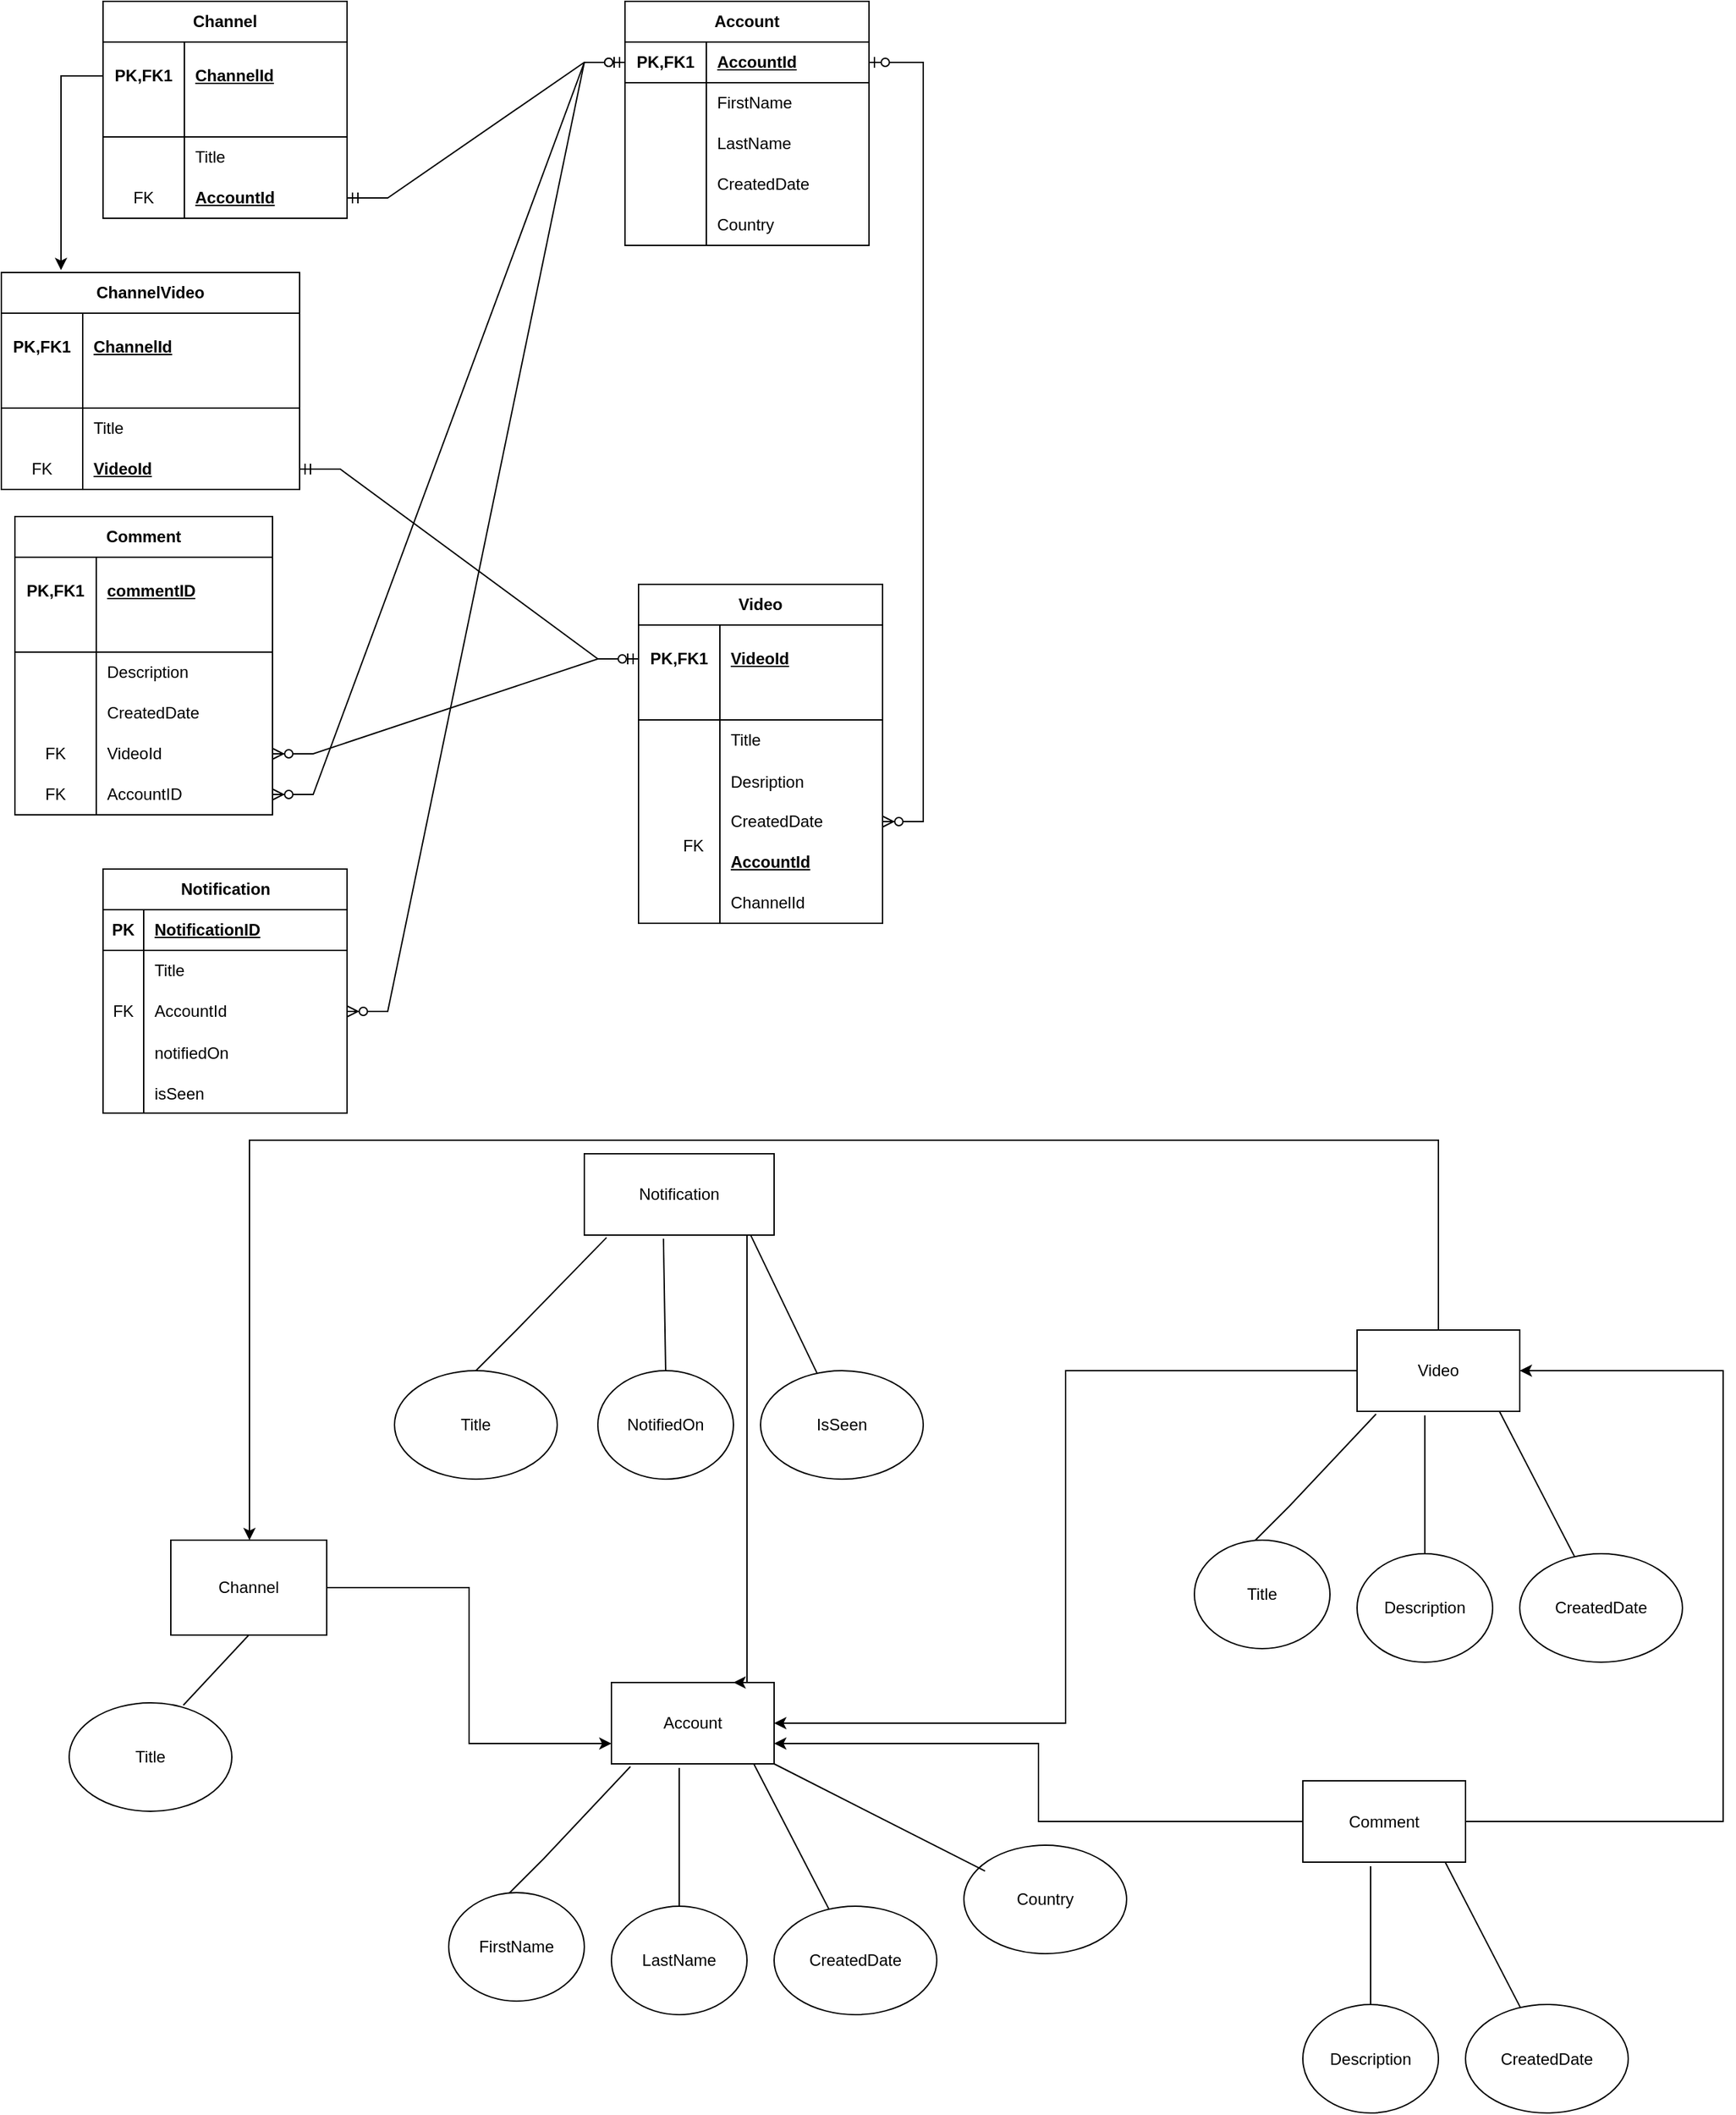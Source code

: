 <mxfile version="24.8.6">
  <diagram id="R2lEEEUBdFMjLlhIrx00" name="Page-1">
    <mxGraphModel dx="1050" dy="557" grid="1" gridSize="10" guides="1" tooltips="1" connect="1" arrows="1" fold="1" page="1" pageScale="1" pageWidth="2339" pageHeight="3300" math="0" shadow="0" extFonts="Permanent Marker^https://fonts.googleapis.com/css?family=Permanent+Marker">
      <root>
        <mxCell id="0" />
        <mxCell id="1" parent="0" />
        <mxCell id="NKGcEoWTlYlvD0X2LHqR-43" value="Channel" style="shape=table;startSize=30;container=1;collapsible=1;childLayout=tableLayout;fixedRows=1;rowLines=0;fontStyle=1;align=center;resizeLast=1;html=1;whiteSpace=wrap;" parent="1" vertex="1">
          <mxGeometry x="85" y="430" width="180" height="160" as="geometry" />
        </mxCell>
        <mxCell id="NKGcEoWTlYlvD0X2LHqR-44" value="" style="shape=tableRow;horizontal=0;startSize=0;swimlaneHead=0;swimlaneBody=0;fillColor=none;collapsible=0;dropTarget=0;points=[[0,0.5],[1,0.5]];portConstraint=eastwest;top=0;left=0;right=0;bottom=0;html=1;" parent="NKGcEoWTlYlvD0X2LHqR-43" vertex="1">
          <mxGeometry y="30" width="180" height="50" as="geometry" />
        </mxCell>
        <mxCell id="NKGcEoWTlYlvD0X2LHqR-45" value="PK,FK1" style="shape=partialRectangle;connectable=0;fillColor=none;top=0;left=0;bottom=0;right=0;fontStyle=1;overflow=hidden;html=1;whiteSpace=wrap;" parent="NKGcEoWTlYlvD0X2LHqR-44" vertex="1">
          <mxGeometry width="60" height="50" as="geometry">
            <mxRectangle width="60" height="50" as="alternateBounds" />
          </mxGeometry>
        </mxCell>
        <mxCell id="NKGcEoWTlYlvD0X2LHqR-46" value="ChannelId" style="shape=partialRectangle;connectable=0;fillColor=none;top=0;left=0;bottom=0;right=0;align=left;spacingLeft=6;fontStyle=5;overflow=hidden;html=1;whiteSpace=wrap;" parent="NKGcEoWTlYlvD0X2LHqR-44" vertex="1">
          <mxGeometry x="60" width="120" height="50" as="geometry">
            <mxRectangle width="120" height="50" as="alternateBounds" />
          </mxGeometry>
        </mxCell>
        <mxCell id="NKGcEoWTlYlvD0X2LHqR-47" value="" style="shape=tableRow;horizontal=0;startSize=0;swimlaneHead=0;swimlaneBody=0;fillColor=none;collapsible=0;dropTarget=0;points=[[0,0.5],[1,0.5]];portConstraint=eastwest;top=0;left=0;right=0;bottom=1;html=1;" parent="NKGcEoWTlYlvD0X2LHqR-43" vertex="1">
          <mxGeometry y="80" width="180" height="20" as="geometry" />
        </mxCell>
        <mxCell id="NKGcEoWTlYlvD0X2LHqR-48" value="" style="shape=partialRectangle;connectable=0;fillColor=none;top=0;left=0;bottom=0;right=0;fontStyle=1;overflow=hidden;html=1;whiteSpace=wrap;" parent="NKGcEoWTlYlvD0X2LHqR-47" vertex="1">
          <mxGeometry width="60" height="20" as="geometry">
            <mxRectangle width="60" height="20" as="alternateBounds" />
          </mxGeometry>
        </mxCell>
        <mxCell id="NKGcEoWTlYlvD0X2LHqR-49" value="" style="shape=partialRectangle;connectable=0;fillColor=none;top=0;left=0;bottom=0;right=0;align=left;spacingLeft=6;fontStyle=5;overflow=hidden;html=1;whiteSpace=wrap;" parent="NKGcEoWTlYlvD0X2LHqR-47" vertex="1">
          <mxGeometry x="60" width="120" height="20" as="geometry">
            <mxRectangle width="120" height="20" as="alternateBounds" />
          </mxGeometry>
        </mxCell>
        <mxCell id="NKGcEoWTlYlvD0X2LHqR-50" value="" style="shape=tableRow;horizontal=0;startSize=0;swimlaneHead=0;swimlaneBody=0;fillColor=none;collapsible=0;dropTarget=0;points=[[0,0.5],[1,0.5]];portConstraint=eastwest;top=0;left=0;right=0;bottom=0;html=1;" parent="NKGcEoWTlYlvD0X2LHqR-43" vertex="1">
          <mxGeometry y="100" width="180" height="30" as="geometry" />
        </mxCell>
        <mxCell id="NKGcEoWTlYlvD0X2LHqR-51" value="" style="shape=partialRectangle;connectable=0;fillColor=none;top=0;left=0;bottom=0;right=0;editable=1;overflow=hidden;html=1;whiteSpace=wrap;" parent="NKGcEoWTlYlvD0X2LHqR-50" vertex="1">
          <mxGeometry width="60" height="30" as="geometry">
            <mxRectangle width="60" height="30" as="alternateBounds" />
          </mxGeometry>
        </mxCell>
        <mxCell id="NKGcEoWTlYlvD0X2LHqR-52" value="Title" style="shape=partialRectangle;connectable=0;fillColor=none;top=0;left=0;bottom=0;right=0;align=left;spacingLeft=6;overflow=hidden;html=1;whiteSpace=wrap;" parent="NKGcEoWTlYlvD0X2LHqR-50" vertex="1">
          <mxGeometry x="60" width="120" height="30" as="geometry">
            <mxRectangle width="120" height="30" as="alternateBounds" />
          </mxGeometry>
        </mxCell>
        <mxCell id="QE04k_g8J7t2I_Yf_nq9-39" value="" style="shape=tableRow;horizontal=0;startSize=0;swimlaneHead=0;swimlaneBody=0;fillColor=none;collapsible=0;dropTarget=0;points=[[0,0.5],[1,0.5]];portConstraint=eastwest;top=0;left=0;right=0;bottom=0;" parent="NKGcEoWTlYlvD0X2LHqR-43" vertex="1">
          <mxGeometry y="130" width="180" height="30" as="geometry" />
        </mxCell>
        <mxCell id="QE04k_g8J7t2I_Yf_nq9-40" value="FK" style="shape=partialRectangle;connectable=0;fillColor=none;top=0;left=0;bottom=0;right=0;fontStyle=0;overflow=hidden;whiteSpace=wrap;html=1;" parent="QE04k_g8J7t2I_Yf_nq9-39" vertex="1">
          <mxGeometry width="60" height="30" as="geometry">
            <mxRectangle width="60" height="30" as="alternateBounds" />
          </mxGeometry>
        </mxCell>
        <mxCell id="QE04k_g8J7t2I_Yf_nq9-41" value="&lt;span style=&quot;font-weight: 700; text-decoration-line: underline;&quot;&gt;AccountId&lt;/span&gt;" style="shape=partialRectangle;connectable=0;fillColor=none;top=0;left=0;bottom=0;right=0;align=left;spacingLeft=6;fontStyle=0;overflow=hidden;whiteSpace=wrap;html=1;" parent="QE04k_g8J7t2I_Yf_nq9-39" vertex="1">
          <mxGeometry x="60" width="120" height="30" as="geometry">
            <mxRectangle width="120" height="30" as="alternateBounds" />
          </mxGeometry>
        </mxCell>
        <mxCell id="NKGcEoWTlYlvD0X2LHqR-59" value="Video" style="shape=table;startSize=30;container=1;collapsible=1;childLayout=tableLayout;fixedRows=1;rowLines=0;fontStyle=1;align=center;resizeLast=1;html=1;whiteSpace=wrap;" parent="1" vertex="1">
          <mxGeometry x="480" y="860" width="180" height="250" as="geometry" />
        </mxCell>
        <mxCell id="NKGcEoWTlYlvD0X2LHqR-60" value="" style="shape=tableRow;horizontal=0;startSize=0;swimlaneHead=0;swimlaneBody=0;fillColor=none;collapsible=0;dropTarget=0;points=[[0,0.5],[1,0.5]];portConstraint=eastwest;top=0;left=0;right=0;bottom=0;html=1;" parent="NKGcEoWTlYlvD0X2LHqR-59" vertex="1">
          <mxGeometry y="30" width="180" height="50" as="geometry" />
        </mxCell>
        <mxCell id="NKGcEoWTlYlvD0X2LHqR-61" value="PK,FK1" style="shape=partialRectangle;connectable=0;fillColor=none;top=0;left=0;bottom=0;right=0;fontStyle=1;overflow=hidden;html=1;whiteSpace=wrap;" parent="NKGcEoWTlYlvD0X2LHqR-60" vertex="1">
          <mxGeometry width="60" height="50" as="geometry">
            <mxRectangle width="60" height="50" as="alternateBounds" />
          </mxGeometry>
        </mxCell>
        <mxCell id="NKGcEoWTlYlvD0X2LHqR-62" value="VideoId" style="shape=partialRectangle;connectable=0;fillColor=none;top=0;left=0;bottom=0;right=0;align=left;spacingLeft=6;fontStyle=5;overflow=hidden;html=1;whiteSpace=wrap;" parent="NKGcEoWTlYlvD0X2LHqR-60" vertex="1">
          <mxGeometry x="60" width="120" height="50" as="geometry">
            <mxRectangle width="120" height="50" as="alternateBounds" />
          </mxGeometry>
        </mxCell>
        <mxCell id="NKGcEoWTlYlvD0X2LHqR-63" value="" style="shape=tableRow;horizontal=0;startSize=0;swimlaneHead=0;swimlaneBody=0;fillColor=none;collapsible=0;dropTarget=0;points=[[0,0.5],[1,0.5]];portConstraint=eastwest;top=0;left=0;right=0;bottom=1;html=1;" parent="NKGcEoWTlYlvD0X2LHqR-59" vertex="1">
          <mxGeometry y="80" width="180" height="20" as="geometry" />
        </mxCell>
        <mxCell id="NKGcEoWTlYlvD0X2LHqR-64" value="" style="shape=partialRectangle;connectable=0;fillColor=none;top=0;left=0;bottom=0;right=0;fontStyle=1;overflow=hidden;html=1;whiteSpace=wrap;" parent="NKGcEoWTlYlvD0X2LHqR-63" vertex="1">
          <mxGeometry width="60" height="20" as="geometry">
            <mxRectangle width="60" height="20" as="alternateBounds" />
          </mxGeometry>
        </mxCell>
        <mxCell id="NKGcEoWTlYlvD0X2LHqR-65" value="" style="shape=partialRectangle;connectable=0;fillColor=none;top=0;left=0;bottom=0;right=0;align=left;spacingLeft=6;fontStyle=5;overflow=hidden;html=1;whiteSpace=wrap;" parent="NKGcEoWTlYlvD0X2LHqR-63" vertex="1">
          <mxGeometry x="60" width="120" height="20" as="geometry">
            <mxRectangle width="120" height="20" as="alternateBounds" />
          </mxGeometry>
        </mxCell>
        <mxCell id="NKGcEoWTlYlvD0X2LHqR-66" value="" style="shape=tableRow;horizontal=0;startSize=0;swimlaneHead=0;swimlaneBody=0;fillColor=none;collapsible=0;dropTarget=0;points=[[0,0.5],[1,0.5]];portConstraint=eastwest;top=0;left=0;right=0;bottom=0;html=1;" parent="NKGcEoWTlYlvD0X2LHqR-59" vertex="1">
          <mxGeometry y="100" width="180" height="30" as="geometry" />
        </mxCell>
        <mxCell id="NKGcEoWTlYlvD0X2LHqR-67" value="" style="shape=partialRectangle;connectable=0;fillColor=none;top=0;left=0;bottom=0;right=0;editable=1;overflow=hidden;html=1;whiteSpace=wrap;" parent="NKGcEoWTlYlvD0X2LHqR-66" vertex="1">
          <mxGeometry width="60" height="30" as="geometry">
            <mxRectangle width="60" height="30" as="alternateBounds" />
          </mxGeometry>
        </mxCell>
        <mxCell id="NKGcEoWTlYlvD0X2LHqR-68" value="Title" style="shape=partialRectangle;connectable=0;fillColor=none;top=0;left=0;bottom=0;right=0;align=left;spacingLeft=6;overflow=hidden;html=1;whiteSpace=wrap;" parent="NKGcEoWTlYlvD0X2LHqR-66" vertex="1">
          <mxGeometry x="60" width="120" height="30" as="geometry">
            <mxRectangle width="120" height="30" as="alternateBounds" />
          </mxGeometry>
        </mxCell>
        <mxCell id="miYj8mQSyBOuaeO9fR9d-37" value="" style="shape=tableRow;horizontal=0;startSize=0;swimlaneHead=0;swimlaneBody=0;fillColor=none;collapsible=0;dropTarget=0;points=[[0,0.5],[1,0.5]];portConstraint=eastwest;top=0;left=0;right=0;bottom=0;" parent="NKGcEoWTlYlvD0X2LHqR-59" vertex="1">
          <mxGeometry y="130" width="180" height="30" as="geometry" />
        </mxCell>
        <mxCell id="miYj8mQSyBOuaeO9fR9d-38" value="" style="shape=partialRectangle;connectable=0;fillColor=none;top=0;left=0;bottom=0;right=0;editable=1;overflow=hidden;" parent="miYj8mQSyBOuaeO9fR9d-37" vertex="1">
          <mxGeometry width="60" height="30" as="geometry">
            <mxRectangle width="60" height="30" as="alternateBounds" />
          </mxGeometry>
        </mxCell>
        <mxCell id="miYj8mQSyBOuaeO9fR9d-39" value="Desription" style="shape=partialRectangle;connectable=0;fillColor=none;top=0;left=0;bottom=0;right=0;align=left;spacingLeft=6;overflow=hidden;" parent="miYj8mQSyBOuaeO9fR9d-37" vertex="1">
          <mxGeometry x="60" width="120" height="30" as="geometry">
            <mxRectangle width="120" height="30" as="alternateBounds" />
          </mxGeometry>
        </mxCell>
        <mxCell id="NKGcEoWTlYlvD0X2LHqR-69" value="" style="shape=tableRow;horizontal=0;startSize=0;swimlaneHead=0;swimlaneBody=0;fillColor=none;collapsible=0;dropTarget=0;points=[[0,0.5],[1,0.5]];portConstraint=eastwest;top=0;left=0;right=0;bottom=0;html=1;" parent="NKGcEoWTlYlvD0X2LHqR-59" vertex="1">
          <mxGeometry y="160" width="180" height="30" as="geometry" />
        </mxCell>
        <mxCell id="NKGcEoWTlYlvD0X2LHqR-70" value="" style="shape=partialRectangle;connectable=0;fillColor=none;top=0;left=0;bottom=0;right=0;editable=1;overflow=hidden;html=1;whiteSpace=wrap;" parent="NKGcEoWTlYlvD0X2LHqR-69" vertex="1">
          <mxGeometry width="60" height="30" as="geometry">
            <mxRectangle width="60" height="30" as="alternateBounds" />
          </mxGeometry>
        </mxCell>
        <mxCell id="NKGcEoWTlYlvD0X2LHqR-71" value="CreatedDate" style="shape=partialRectangle;connectable=0;fillColor=none;top=0;left=0;bottom=0;right=0;align=left;spacingLeft=6;overflow=hidden;html=1;whiteSpace=wrap;" parent="NKGcEoWTlYlvD0X2LHqR-69" vertex="1">
          <mxGeometry x="60" width="120" height="30" as="geometry">
            <mxRectangle width="120" height="30" as="alternateBounds" />
          </mxGeometry>
        </mxCell>
        <mxCell id="NKGcEoWTlYlvD0X2LHqR-148" value="" style="edgeStyle=entityRelationEdgeStyle;fontSize=12;html=1;endArrow=ERmandOne;startArrow=ERmandOne;rounded=0;exitX=0;exitY=0.5;exitDx=0;exitDy=0;entryX=1;entryY=0.5;entryDx=0;entryDy=0;" parent="1" source="QE04k_g8J7t2I_Yf_nq9-9" target="QE04k_g8J7t2I_Yf_nq9-39" edge="1">
          <mxGeometry width="100" height="100" relative="1" as="geometry">
            <mxPoint x="420" y="545" as="sourcePoint" />
            <mxPoint x="400" y="200" as="targetPoint" />
          </mxGeometry>
        </mxCell>
        <mxCell id="NKGcEoWTlYlvD0X2LHqR-158" value="" style="edgeStyle=entityRelationEdgeStyle;fontSize=12;html=1;endArrow=ERmandOne;startArrow=ERmandOne;rounded=0;exitX=0;exitY=0.5;exitDx=0;exitDy=0;entryX=1;entryY=0.5;entryDx=0;entryDy=0;" parent="1" source="NKGcEoWTlYlvD0X2LHqR-60" target="ZWe94Sar9pC93lAjTpSK-11" edge="1">
          <mxGeometry width="100" height="100" relative="1" as="geometry">
            <mxPoint x="650" y="520" as="sourcePoint" />
            <mxPoint x="265" y="605" as="targetPoint" />
            <Array as="points">
              <mxPoint x="740" y="340" />
              <mxPoint x="670" y="280" />
              <mxPoint x="280" y="580" />
              <mxPoint x="220" y="690" />
              <mxPoint x="280" y="600" />
              <mxPoint x="750" y="230" />
              <mxPoint x="750" y="220" />
            </Array>
          </mxGeometry>
        </mxCell>
        <mxCell id="NKGcEoWTlYlvD0X2LHqR-195" value="Notification" style="shape=table;startSize=30;container=1;collapsible=1;childLayout=tableLayout;fixedRows=1;rowLines=0;fontStyle=1;align=center;resizeLast=1;html=1;" parent="1" vertex="1">
          <mxGeometry x="85" y="1070" width="180" height="180" as="geometry" />
        </mxCell>
        <mxCell id="NKGcEoWTlYlvD0X2LHqR-196" value="" style="shape=tableRow;horizontal=0;startSize=0;swimlaneHead=0;swimlaneBody=0;fillColor=none;collapsible=0;dropTarget=0;points=[[0,0.5],[1,0.5]];portConstraint=eastwest;top=0;left=0;right=0;bottom=1;" parent="NKGcEoWTlYlvD0X2LHqR-195" vertex="1">
          <mxGeometry y="30" width="180" height="30" as="geometry" />
        </mxCell>
        <mxCell id="NKGcEoWTlYlvD0X2LHqR-197" value="PK" style="shape=partialRectangle;connectable=0;fillColor=none;top=0;left=0;bottom=0;right=0;fontStyle=1;overflow=hidden;whiteSpace=wrap;html=1;" parent="NKGcEoWTlYlvD0X2LHqR-196" vertex="1">
          <mxGeometry width="30" height="30" as="geometry">
            <mxRectangle width="30" height="30" as="alternateBounds" />
          </mxGeometry>
        </mxCell>
        <mxCell id="NKGcEoWTlYlvD0X2LHqR-198" value="NotificationID" style="shape=partialRectangle;connectable=0;fillColor=none;top=0;left=0;bottom=0;right=0;align=left;spacingLeft=6;fontStyle=5;overflow=hidden;whiteSpace=wrap;html=1;" parent="NKGcEoWTlYlvD0X2LHqR-196" vertex="1">
          <mxGeometry x="30" width="150" height="30" as="geometry">
            <mxRectangle width="150" height="30" as="alternateBounds" />
          </mxGeometry>
        </mxCell>
        <mxCell id="NKGcEoWTlYlvD0X2LHqR-211" value="" style="shape=tableRow;horizontal=0;startSize=0;swimlaneHead=0;swimlaneBody=0;fillColor=none;collapsible=0;dropTarget=0;points=[[0,0.5],[1,0.5]];portConstraint=eastwest;top=0;left=0;right=0;bottom=0;" parent="NKGcEoWTlYlvD0X2LHqR-195" vertex="1">
          <mxGeometry y="60" width="180" height="30" as="geometry" />
        </mxCell>
        <mxCell id="NKGcEoWTlYlvD0X2LHqR-212" value="" style="shape=partialRectangle;connectable=0;fillColor=none;top=0;left=0;bottom=0;right=0;fontStyle=0;overflow=hidden;whiteSpace=wrap;html=1;" parent="NKGcEoWTlYlvD0X2LHqR-211" vertex="1">
          <mxGeometry width="30" height="30" as="geometry">
            <mxRectangle width="30" height="30" as="alternateBounds" />
          </mxGeometry>
        </mxCell>
        <mxCell id="NKGcEoWTlYlvD0X2LHqR-213" value="Title" style="shape=partialRectangle;connectable=0;fillColor=none;top=0;left=0;bottom=0;right=0;align=left;spacingLeft=6;fontStyle=0;overflow=hidden;whiteSpace=wrap;html=1;" parent="NKGcEoWTlYlvD0X2LHqR-211" vertex="1">
          <mxGeometry x="30" width="150" height="30" as="geometry">
            <mxRectangle width="150" height="30" as="alternateBounds" />
          </mxGeometry>
        </mxCell>
        <mxCell id="taPHxOBc37choHd876EG-3" value="" style="shape=tableRow;horizontal=0;startSize=0;swimlaneHead=0;swimlaneBody=0;fillColor=none;collapsible=0;dropTarget=0;points=[[0,0.5],[1,0.5]];portConstraint=eastwest;top=0;left=0;right=0;bottom=0;" parent="NKGcEoWTlYlvD0X2LHqR-195" vertex="1">
          <mxGeometry y="90" width="180" height="30" as="geometry" />
        </mxCell>
        <mxCell id="taPHxOBc37choHd876EG-4" value="FK" style="shape=partialRectangle;connectable=0;fillColor=none;top=0;left=0;bottom=0;right=0;fontStyle=0;overflow=hidden;whiteSpace=wrap;html=1;" parent="taPHxOBc37choHd876EG-3" vertex="1">
          <mxGeometry width="30" height="30" as="geometry">
            <mxRectangle width="30" height="30" as="alternateBounds" />
          </mxGeometry>
        </mxCell>
        <mxCell id="taPHxOBc37choHd876EG-5" value="AccountId" style="shape=partialRectangle;connectable=0;fillColor=none;top=0;left=0;bottom=0;right=0;align=left;spacingLeft=6;fontStyle=0;overflow=hidden;whiteSpace=wrap;html=1;" parent="taPHxOBc37choHd876EG-3" vertex="1">
          <mxGeometry x="30" width="150" height="30" as="geometry">
            <mxRectangle width="150" height="30" as="alternateBounds" />
          </mxGeometry>
        </mxCell>
        <mxCell id="vVYJbpHLgVbLNJxIcVib-42" value="" style="shape=tableRow;horizontal=0;startSize=0;swimlaneHead=0;swimlaneBody=0;fillColor=none;collapsible=0;dropTarget=0;points=[[0,0.5],[1,0.5]];portConstraint=eastwest;top=0;left=0;right=0;bottom=0;" parent="NKGcEoWTlYlvD0X2LHqR-195" vertex="1">
          <mxGeometry y="120" width="180" height="30" as="geometry" />
        </mxCell>
        <mxCell id="vVYJbpHLgVbLNJxIcVib-43" value="" style="shape=partialRectangle;connectable=0;fillColor=none;top=0;left=0;bottom=0;right=0;editable=1;overflow=hidden;" parent="vVYJbpHLgVbLNJxIcVib-42" vertex="1">
          <mxGeometry width="30" height="30" as="geometry">
            <mxRectangle width="30" height="30" as="alternateBounds" />
          </mxGeometry>
        </mxCell>
        <mxCell id="vVYJbpHLgVbLNJxIcVib-44" value="notifiedOn" style="shape=partialRectangle;connectable=0;fillColor=none;top=0;left=0;bottom=0;right=0;align=left;spacingLeft=6;overflow=hidden;" parent="vVYJbpHLgVbLNJxIcVib-42" vertex="1">
          <mxGeometry x="30" width="150" height="30" as="geometry">
            <mxRectangle width="150" height="30" as="alternateBounds" />
          </mxGeometry>
        </mxCell>
        <mxCell id="DBySiQIGp8ZKXyY-ib1T-10" value="" style="shape=tableRow;horizontal=0;startSize=0;swimlaneHead=0;swimlaneBody=0;fillColor=none;collapsible=0;dropTarget=0;points=[[0,0.5],[1,0.5]];portConstraint=eastwest;top=0;left=0;right=0;bottom=0;" parent="NKGcEoWTlYlvD0X2LHqR-195" vertex="1">
          <mxGeometry y="150" width="180" height="30" as="geometry" />
        </mxCell>
        <mxCell id="DBySiQIGp8ZKXyY-ib1T-11" value="" style="shape=partialRectangle;connectable=0;fillColor=none;top=0;left=0;bottom=0;right=0;editable=1;overflow=hidden;" parent="DBySiQIGp8ZKXyY-ib1T-10" vertex="1">
          <mxGeometry width="30" height="30" as="geometry">
            <mxRectangle width="30" height="30" as="alternateBounds" />
          </mxGeometry>
        </mxCell>
        <mxCell id="DBySiQIGp8ZKXyY-ib1T-12" value="isSeen" style="shape=partialRectangle;connectable=0;fillColor=none;top=0;left=0;bottom=0;right=0;align=left;spacingLeft=6;overflow=hidden;" parent="DBySiQIGp8ZKXyY-ib1T-10" vertex="1">
          <mxGeometry x="30" width="150" height="30" as="geometry">
            <mxRectangle width="150" height="30" as="alternateBounds" />
          </mxGeometry>
        </mxCell>
        <mxCell id="vVYJbpHLgVbLNJxIcVib-86" value="Comment" style="shape=table;startSize=30;container=1;collapsible=1;childLayout=tableLayout;fixedRows=1;rowLines=0;fontStyle=1;align=center;resizeLast=1;html=1;whiteSpace=wrap;" parent="1" vertex="1">
          <mxGeometry x="20" y="810" width="190" height="220" as="geometry">
            <mxRectangle x="180" y="790" width="100" height="30" as="alternateBounds" />
          </mxGeometry>
        </mxCell>
        <mxCell id="vVYJbpHLgVbLNJxIcVib-87" value="" style="shape=tableRow;horizontal=0;startSize=0;swimlaneHead=0;swimlaneBody=0;fillColor=none;collapsible=0;dropTarget=0;points=[[0,0.5],[1,0.5]];portConstraint=eastwest;top=0;left=0;right=0;bottom=0;html=1;" parent="vVYJbpHLgVbLNJxIcVib-86" vertex="1">
          <mxGeometry y="30" width="190" height="50" as="geometry" />
        </mxCell>
        <mxCell id="vVYJbpHLgVbLNJxIcVib-88" value="PK,FK1" style="shape=partialRectangle;connectable=0;fillColor=none;top=0;left=0;bottom=0;right=0;fontStyle=1;overflow=hidden;html=1;whiteSpace=wrap;" parent="vVYJbpHLgVbLNJxIcVib-87" vertex="1">
          <mxGeometry width="60" height="50" as="geometry">
            <mxRectangle width="60" height="50" as="alternateBounds" />
          </mxGeometry>
        </mxCell>
        <mxCell id="vVYJbpHLgVbLNJxIcVib-89" value="commentID" style="shape=partialRectangle;connectable=0;fillColor=none;top=0;left=0;bottom=0;right=0;align=left;spacingLeft=6;fontStyle=5;overflow=hidden;html=1;whiteSpace=wrap;" parent="vVYJbpHLgVbLNJxIcVib-87" vertex="1">
          <mxGeometry x="60" width="130" height="50" as="geometry">
            <mxRectangle width="130" height="50" as="alternateBounds" />
          </mxGeometry>
        </mxCell>
        <mxCell id="vVYJbpHLgVbLNJxIcVib-90" value="" style="shape=tableRow;horizontal=0;startSize=0;swimlaneHead=0;swimlaneBody=0;fillColor=none;collapsible=0;dropTarget=0;points=[[0,0.5],[1,0.5]];portConstraint=eastwest;top=0;left=0;right=0;bottom=1;html=1;" parent="vVYJbpHLgVbLNJxIcVib-86" vertex="1">
          <mxGeometry y="80" width="190" height="20" as="geometry" />
        </mxCell>
        <mxCell id="vVYJbpHLgVbLNJxIcVib-91" value="" style="shape=partialRectangle;connectable=0;fillColor=none;top=0;left=0;bottom=0;right=0;fontStyle=1;overflow=hidden;html=1;whiteSpace=wrap;" parent="vVYJbpHLgVbLNJxIcVib-90" vertex="1">
          <mxGeometry width="60" height="20" as="geometry">
            <mxRectangle width="60" height="20" as="alternateBounds" />
          </mxGeometry>
        </mxCell>
        <mxCell id="vVYJbpHLgVbLNJxIcVib-92" value="" style="shape=partialRectangle;connectable=0;fillColor=none;top=0;left=0;bottom=0;right=0;align=left;spacingLeft=6;fontStyle=5;overflow=hidden;html=1;whiteSpace=wrap;" parent="vVYJbpHLgVbLNJxIcVib-90" vertex="1">
          <mxGeometry x="60" width="130" height="20" as="geometry">
            <mxRectangle width="130" height="20" as="alternateBounds" />
          </mxGeometry>
        </mxCell>
        <mxCell id="vVYJbpHLgVbLNJxIcVib-108" value="" style="shape=tableRow;horizontal=0;startSize=0;swimlaneHead=0;swimlaneBody=0;fillColor=none;collapsible=0;dropTarget=0;points=[[0,0.5],[1,0.5]];portConstraint=eastwest;top=0;left=0;right=0;bottom=0;html=1;" parent="vVYJbpHLgVbLNJxIcVib-86" vertex="1">
          <mxGeometry y="100" width="190" height="30" as="geometry" />
        </mxCell>
        <mxCell id="vVYJbpHLgVbLNJxIcVib-109" value="" style="shape=partialRectangle;connectable=0;fillColor=none;top=0;left=0;bottom=0;right=0;editable=1;overflow=hidden;html=1;whiteSpace=wrap;" parent="vVYJbpHLgVbLNJxIcVib-108" vertex="1">
          <mxGeometry width="60" height="30" as="geometry">
            <mxRectangle width="60" height="30" as="alternateBounds" />
          </mxGeometry>
        </mxCell>
        <mxCell id="vVYJbpHLgVbLNJxIcVib-110" value="Description" style="shape=partialRectangle;connectable=0;fillColor=none;top=0;left=0;bottom=0;right=0;align=left;spacingLeft=6;overflow=hidden;html=1;whiteSpace=wrap;" parent="vVYJbpHLgVbLNJxIcVib-108" vertex="1">
          <mxGeometry x="60" width="130" height="30" as="geometry">
            <mxRectangle width="130" height="30" as="alternateBounds" />
          </mxGeometry>
        </mxCell>
        <mxCell id="vVYJbpHLgVbLNJxIcVib-96" value="" style="shape=tableRow;horizontal=0;startSize=0;swimlaneHead=0;swimlaneBody=0;fillColor=none;collapsible=0;dropTarget=0;points=[[0,0.5],[1,0.5]];portConstraint=eastwest;top=0;left=0;right=0;bottom=0;html=1;" parent="vVYJbpHLgVbLNJxIcVib-86" vertex="1">
          <mxGeometry y="130" width="190" height="30" as="geometry" />
        </mxCell>
        <mxCell id="vVYJbpHLgVbLNJxIcVib-97" value="" style="shape=partialRectangle;connectable=0;fillColor=none;top=0;left=0;bottom=0;right=0;editable=1;overflow=hidden;html=1;whiteSpace=wrap;" parent="vVYJbpHLgVbLNJxIcVib-96" vertex="1">
          <mxGeometry width="60" height="30" as="geometry">
            <mxRectangle width="60" height="30" as="alternateBounds" />
          </mxGeometry>
        </mxCell>
        <mxCell id="vVYJbpHLgVbLNJxIcVib-98" value="CreatedDate" style="shape=partialRectangle;connectable=0;fillColor=none;top=0;left=0;bottom=0;right=0;align=left;spacingLeft=6;overflow=hidden;html=1;whiteSpace=wrap;" parent="vVYJbpHLgVbLNJxIcVib-96" vertex="1">
          <mxGeometry x="60" width="130" height="30" as="geometry">
            <mxRectangle width="130" height="30" as="alternateBounds" />
          </mxGeometry>
        </mxCell>
        <mxCell id="vVYJbpHLgVbLNJxIcVib-105" value="" style="shape=tableRow;horizontal=0;startSize=0;swimlaneHead=0;swimlaneBody=0;fillColor=none;collapsible=0;dropTarget=0;points=[[0,0.5],[1,0.5]];portConstraint=eastwest;top=0;left=0;right=0;bottom=0;" parent="vVYJbpHLgVbLNJxIcVib-86" vertex="1">
          <mxGeometry y="160" width="190" height="30" as="geometry" />
        </mxCell>
        <mxCell id="vVYJbpHLgVbLNJxIcVib-106" value="FK" style="shape=partialRectangle;connectable=0;fillColor=none;top=0;left=0;bottom=0;right=0;fontStyle=0;overflow=hidden;whiteSpace=wrap;html=1;" parent="vVYJbpHLgVbLNJxIcVib-105" vertex="1">
          <mxGeometry width="60" height="30" as="geometry">
            <mxRectangle width="60" height="30" as="alternateBounds" />
          </mxGeometry>
        </mxCell>
        <mxCell id="vVYJbpHLgVbLNJxIcVib-107" value="VideoId" style="shape=partialRectangle;connectable=0;fillColor=none;top=0;left=0;bottom=0;right=0;align=left;spacingLeft=6;fontStyle=0;overflow=hidden;whiteSpace=wrap;html=1;" parent="vVYJbpHLgVbLNJxIcVib-105" vertex="1">
          <mxGeometry x="60" width="130" height="30" as="geometry">
            <mxRectangle width="130" height="30" as="alternateBounds" />
          </mxGeometry>
        </mxCell>
        <mxCell id="QE04k_g8J7t2I_Yf_nq9-27" value="" style="shape=tableRow;horizontal=0;startSize=0;swimlaneHead=0;swimlaneBody=0;fillColor=none;collapsible=0;dropTarget=0;points=[[0,0.5],[1,0.5]];portConstraint=eastwest;top=0;left=0;right=0;bottom=0;" parent="vVYJbpHLgVbLNJxIcVib-86" vertex="1">
          <mxGeometry y="190" width="190" height="30" as="geometry" />
        </mxCell>
        <mxCell id="QE04k_g8J7t2I_Yf_nq9-28" value="FK" style="shape=partialRectangle;connectable=0;fillColor=none;top=0;left=0;bottom=0;right=0;fontStyle=0;overflow=hidden;whiteSpace=wrap;html=1;" parent="QE04k_g8J7t2I_Yf_nq9-27" vertex="1">
          <mxGeometry width="60" height="30" as="geometry">
            <mxRectangle width="60" height="30" as="alternateBounds" />
          </mxGeometry>
        </mxCell>
        <mxCell id="QE04k_g8J7t2I_Yf_nq9-29" value="AccountID" style="shape=partialRectangle;connectable=0;fillColor=none;top=0;left=0;bottom=0;right=0;align=left;spacingLeft=6;fontStyle=0;overflow=hidden;whiteSpace=wrap;html=1;" parent="QE04k_g8J7t2I_Yf_nq9-27" vertex="1">
          <mxGeometry x="60" width="130" height="30" as="geometry">
            <mxRectangle width="130" height="30" as="alternateBounds" />
          </mxGeometry>
        </mxCell>
        <mxCell id="QE04k_g8J7t2I_Yf_nq9-1" value="" style="edgeStyle=entityRelationEdgeStyle;fontSize=12;html=1;endArrow=ERzeroToMany;startArrow=ERzeroToOne;rounded=0;movable=1;resizable=1;rotatable=1;deletable=1;editable=1;locked=0;connectable=1;exitX=0;exitY=0.5;exitDx=0;exitDy=0;" parent="1" source="QE04k_g8J7t2I_Yf_nq9-9" target="QE04k_g8J7t2I_Yf_nq9-27" edge="1">
          <mxGeometry width="100" height="100" relative="1" as="geometry">
            <mxPoint x="120" y="610" as="sourcePoint" />
            <mxPoint x="10" y="880" as="targetPoint" />
            <Array as="points">
              <mxPoint x="-331.98" y="640" />
              <mxPoint x="350" y="650" />
              <mxPoint x="350" y="680" />
              <mxPoint x="360" y="700" />
              <mxPoint x="148.02" y="700" />
              <mxPoint x="-1.98" y="990" />
              <mxPoint x="-281.98" y="587.5" />
              <mxPoint x="328.02" y="750" />
              <mxPoint x="-151.98" y="807.5" />
              <mxPoint x="-131.98" y="787.5" />
            </Array>
          </mxGeometry>
        </mxCell>
        <mxCell id="QE04k_g8J7t2I_Yf_nq9-5" value="Account" style="shape=table;startSize=30;container=1;collapsible=1;childLayout=tableLayout;fixedRows=1;rowLines=0;fontStyle=1;align=center;resizeLast=1;html=1;whiteSpace=wrap;" parent="1" vertex="1">
          <mxGeometry x="470" y="430" width="180" height="180" as="geometry" />
        </mxCell>
        <mxCell id="QE04k_g8J7t2I_Yf_nq9-9" value="" style="shape=tableRow;horizontal=0;startSize=0;swimlaneHead=0;swimlaneBody=0;fillColor=none;collapsible=0;dropTarget=0;points=[[0,0.5],[1,0.5]];portConstraint=eastwest;top=0;left=0;right=0;bottom=1;html=1;" parent="QE04k_g8J7t2I_Yf_nq9-5" vertex="1">
          <mxGeometry y="30" width="180" height="30" as="geometry" />
        </mxCell>
        <mxCell id="QE04k_g8J7t2I_Yf_nq9-10" value="PK,FK1" style="shape=partialRectangle;connectable=0;fillColor=none;top=0;left=0;bottom=0;right=0;fontStyle=1;overflow=hidden;html=1;whiteSpace=wrap;" parent="QE04k_g8J7t2I_Yf_nq9-9" vertex="1">
          <mxGeometry width="60" height="30" as="geometry">
            <mxRectangle width="60" height="30" as="alternateBounds" />
          </mxGeometry>
        </mxCell>
        <mxCell id="QE04k_g8J7t2I_Yf_nq9-11" value="AccountId" style="shape=partialRectangle;connectable=0;fillColor=none;top=0;left=0;bottom=0;right=0;align=left;spacingLeft=6;fontStyle=5;overflow=hidden;html=1;whiteSpace=wrap;" parent="QE04k_g8J7t2I_Yf_nq9-9" vertex="1">
          <mxGeometry x="60" width="120" height="30" as="geometry">
            <mxRectangle width="120" height="30" as="alternateBounds" />
          </mxGeometry>
        </mxCell>
        <mxCell id="QE04k_g8J7t2I_Yf_nq9-12" value="" style="shape=tableRow;horizontal=0;startSize=0;swimlaneHead=0;swimlaneBody=0;fillColor=none;collapsible=0;dropTarget=0;points=[[0,0.5],[1,0.5]];portConstraint=eastwest;top=0;left=0;right=0;bottom=0;html=1;" parent="QE04k_g8J7t2I_Yf_nq9-5" vertex="1">
          <mxGeometry y="60" width="180" height="30" as="geometry" />
        </mxCell>
        <mxCell id="QE04k_g8J7t2I_Yf_nq9-13" value="" style="shape=partialRectangle;connectable=0;fillColor=none;top=0;left=0;bottom=0;right=0;editable=1;overflow=hidden;html=1;whiteSpace=wrap;" parent="QE04k_g8J7t2I_Yf_nq9-12" vertex="1">
          <mxGeometry width="60" height="30" as="geometry">
            <mxRectangle width="60" height="30" as="alternateBounds" />
          </mxGeometry>
        </mxCell>
        <mxCell id="QE04k_g8J7t2I_Yf_nq9-14" value="FirstName" style="shape=partialRectangle;connectable=0;fillColor=none;top=0;left=0;bottom=0;right=0;align=left;spacingLeft=6;overflow=hidden;html=1;whiteSpace=wrap;" parent="QE04k_g8J7t2I_Yf_nq9-12" vertex="1">
          <mxGeometry x="60" width="120" height="30" as="geometry">
            <mxRectangle width="120" height="30" as="alternateBounds" />
          </mxGeometry>
        </mxCell>
        <mxCell id="QE04k_g8J7t2I_Yf_nq9-15" value="" style="shape=tableRow;horizontal=0;startSize=0;swimlaneHead=0;swimlaneBody=0;fillColor=none;collapsible=0;dropTarget=0;points=[[0,0.5],[1,0.5]];portConstraint=eastwest;top=0;left=0;right=0;bottom=0;html=1;" parent="QE04k_g8J7t2I_Yf_nq9-5" vertex="1">
          <mxGeometry y="90" width="180" height="30" as="geometry" />
        </mxCell>
        <mxCell id="QE04k_g8J7t2I_Yf_nq9-16" value="" style="shape=partialRectangle;connectable=0;fillColor=none;top=0;left=0;bottom=0;right=0;editable=1;overflow=hidden;html=1;whiteSpace=wrap;" parent="QE04k_g8J7t2I_Yf_nq9-15" vertex="1">
          <mxGeometry width="60" height="30" as="geometry">
            <mxRectangle width="60" height="30" as="alternateBounds" />
          </mxGeometry>
        </mxCell>
        <mxCell id="QE04k_g8J7t2I_Yf_nq9-17" value="LastName" style="shape=partialRectangle;connectable=0;fillColor=none;top=0;left=0;bottom=0;right=0;align=left;spacingLeft=6;overflow=hidden;html=1;whiteSpace=wrap;" parent="QE04k_g8J7t2I_Yf_nq9-15" vertex="1">
          <mxGeometry x="60" width="120" height="30" as="geometry">
            <mxRectangle width="120" height="30" as="alternateBounds" />
          </mxGeometry>
        </mxCell>
        <mxCell id="QE04k_g8J7t2I_Yf_nq9-18" value="" style="shape=tableRow;horizontal=0;startSize=0;swimlaneHead=0;swimlaneBody=0;fillColor=none;collapsible=0;dropTarget=0;points=[[0,0.5],[1,0.5]];portConstraint=eastwest;top=0;left=0;right=0;bottom=0;html=1;" parent="QE04k_g8J7t2I_Yf_nq9-5" vertex="1">
          <mxGeometry y="120" width="180" height="30" as="geometry" />
        </mxCell>
        <mxCell id="QE04k_g8J7t2I_Yf_nq9-19" value="" style="shape=partialRectangle;connectable=0;fillColor=none;top=0;left=0;bottom=0;right=0;editable=1;overflow=hidden;html=1;whiteSpace=wrap;" parent="QE04k_g8J7t2I_Yf_nq9-18" vertex="1">
          <mxGeometry width="60" height="30" as="geometry">
            <mxRectangle width="60" height="30" as="alternateBounds" />
          </mxGeometry>
        </mxCell>
        <mxCell id="QE04k_g8J7t2I_Yf_nq9-20" value="CreatedDate" style="shape=partialRectangle;connectable=0;fillColor=none;top=0;left=0;bottom=0;right=0;align=left;spacingLeft=6;overflow=hidden;html=1;whiteSpace=wrap;" parent="QE04k_g8J7t2I_Yf_nq9-18" vertex="1">
          <mxGeometry x="60" width="120" height="30" as="geometry">
            <mxRectangle width="120" height="30" as="alternateBounds" />
          </mxGeometry>
        </mxCell>
        <mxCell id="QE04k_g8J7t2I_Yf_nq9-21" value="" style="shape=tableRow;horizontal=0;startSize=0;swimlaneHead=0;swimlaneBody=0;fillColor=none;collapsible=0;dropTarget=0;points=[[0,0.5],[1,0.5]];portConstraint=eastwest;top=0;left=0;right=0;bottom=0;html=1;" parent="QE04k_g8J7t2I_Yf_nq9-5" vertex="1">
          <mxGeometry y="150" width="180" height="30" as="geometry" />
        </mxCell>
        <mxCell id="QE04k_g8J7t2I_Yf_nq9-22" value="" style="shape=partialRectangle;connectable=0;fillColor=none;top=0;left=0;bottom=0;right=0;editable=1;overflow=hidden;html=1;whiteSpace=wrap;" parent="QE04k_g8J7t2I_Yf_nq9-21" vertex="1">
          <mxGeometry width="60" height="30" as="geometry">
            <mxRectangle width="60" height="30" as="alternateBounds" />
          </mxGeometry>
        </mxCell>
        <mxCell id="QE04k_g8J7t2I_Yf_nq9-23" value="Country" style="shape=partialRectangle;connectable=0;fillColor=none;top=0;left=0;bottom=0;right=0;align=left;spacingLeft=6;overflow=hidden;html=1;whiteSpace=wrap;" parent="QE04k_g8J7t2I_Yf_nq9-21" vertex="1">
          <mxGeometry x="60" width="120" height="30" as="geometry">
            <mxRectangle width="120" height="30" as="alternateBounds" />
          </mxGeometry>
        </mxCell>
        <mxCell id="miYj8mQSyBOuaeO9fR9d-13" value="" style="edgeStyle=entityRelationEdgeStyle;fontSize=12;html=1;endArrow=ERzeroToMany;startArrow=ERzeroToOne;rounded=0;exitX=1;exitY=0.5;exitDx=0;exitDy=0;" parent="1" source="QE04k_g8J7t2I_Yf_nq9-9" target="NKGcEoWTlYlvD0X2LHqR-69" edge="1">
          <mxGeometry width="100" height="100" relative="1" as="geometry">
            <mxPoint x="720" y="480" as="sourcePoint" />
            <mxPoint x="660" y="1070" as="targetPoint" />
            <Array as="points">
              <mxPoint x="640" y="470" />
              <mxPoint x="730" y="1065" />
              <mxPoint x="670" y="1080" />
              <mxPoint x="730" y="1055" />
              <mxPoint x="730" y="920" />
              <mxPoint x="710" y="930" />
              <mxPoint x="700" y="1060" />
              <mxPoint x="800" y="760" />
              <mxPoint x="730" y="775" />
              <mxPoint x="790" y="795" />
              <mxPoint x="780" y="905" />
            </Array>
          </mxGeometry>
        </mxCell>
        <mxCell id="miYj8mQSyBOuaeO9fR9d-15" value="" style="edgeStyle=entityRelationEdgeStyle;fontSize=12;html=1;endArrow=ERzeroToMany;startArrow=ERzeroToOne;rounded=0;exitX=0;exitY=0.5;exitDx=0;exitDy=0;entryX=1;entryY=0.5;entryDx=0;entryDy=0;" parent="1" source="NKGcEoWTlYlvD0X2LHqR-60" target="vVYJbpHLgVbLNJxIcVib-105" edge="1">
          <mxGeometry width="100" height="100" relative="1" as="geometry">
            <mxPoint x="390" y="1035" as="sourcePoint" />
            <mxPoint x="400" y="905" as="targetPoint" />
          </mxGeometry>
        </mxCell>
        <mxCell id="taPHxOBc37choHd876EG-2" value="" style="edgeStyle=entityRelationEdgeStyle;fontSize=12;html=1;endArrow=ERzeroToMany;startArrow=ERzeroToOne;rounded=0;movable=1;resizable=1;rotatable=1;deletable=1;editable=1;locked=0;connectable=1;exitX=0;exitY=0.5;exitDx=0;exitDy=0;entryX=1;entryY=0.5;entryDx=0;entryDy=0;" parent="1" source="QE04k_g8J7t2I_Yf_nq9-9" target="taPHxOBc37choHd876EG-3" edge="1">
          <mxGeometry width="100" height="100" relative="1" as="geometry">
            <mxPoint x="480" y="485" as="sourcePoint" />
            <mxPoint x="330" y="1100" as="targetPoint" />
            <Array as="points">
              <mxPoint x="-321.98" y="650" />
              <mxPoint x="360" y="940" />
              <mxPoint x="370" y="850" />
              <mxPoint x="390" y="1110" />
              <mxPoint x="158.02" y="710" />
              <mxPoint x="8.02" y="1000" />
              <mxPoint x="-271.98" y="597.5" />
              <mxPoint x="338.02" y="760" />
              <mxPoint x="-141.98" y="817.5" />
              <mxPoint x="-121.98" y="797.5" />
            </Array>
          </mxGeometry>
        </mxCell>
        <mxCell id="8a37ZLBgHEcuYvSRcFEE-2" value="" style="endArrow=none;html=1;rounded=0;" parent="1" edge="1">
          <mxGeometry width="50" height="50" relative="1" as="geometry">
            <mxPoint x="540" y="1110" as="sourcePoint" />
            <mxPoint x="540" y="1050" as="targetPoint" />
          </mxGeometry>
        </mxCell>
        <mxCell id="8a37ZLBgHEcuYvSRcFEE-4" value="&lt;span style=&quot;font-weight: 700; text-decoration-line: underline;&quot;&gt;AccountId&lt;/span&gt;" style="shape=partialRectangle;connectable=0;fillColor=none;top=0;left=0;bottom=0;right=0;align=left;spacingLeft=6;overflow=hidden;html=1;whiteSpace=wrap;" parent="1" vertex="1">
          <mxGeometry x="540" y="1050" width="120" height="30" as="geometry">
            <mxRectangle width="120" height="30" as="alternateBounds" />
          </mxGeometry>
        </mxCell>
        <mxCell id="8a37ZLBgHEcuYvSRcFEE-5" value="ChannelId" style="shape=partialRectangle;connectable=0;fillColor=none;top=0;left=0;bottom=0;right=0;align=left;spacingLeft=6;overflow=hidden;html=1;whiteSpace=wrap;" parent="1" vertex="1">
          <mxGeometry x="540" y="1080" width="120" height="30" as="geometry">
            <mxRectangle width="120" height="30" as="alternateBounds" />
          </mxGeometry>
        </mxCell>
        <mxCell id="ZWe94Sar9pC93lAjTpSK-1" value="ChannelVideo" style="shape=table;startSize=30;container=1;collapsible=1;childLayout=tableLayout;fixedRows=1;rowLines=0;fontStyle=1;align=center;resizeLast=1;html=1;whiteSpace=wrap;" vertex="1" parent="1">
          <mxGeometry x="10" y="630" width="220" height="160" as="geometry" />
        </mxCell>
        <mxCell id="ZWe94Sar9pC93lAjTpSK-2" value="" style="shape=tableRow;horizontal=0;startSize=0;swimlaneHead=0;swimlaneBody=0;fillColor=none;collapsible=0;dropTarget=0;points=[[0,0.5],[1,0.5]];portConstraint=eastwest;top=0;left=0;right=0;bottom=0;html=1;" vertex="1" parent="ZWe94Sar9pC93lAjTpSK-1">
          <mxGeometry y="30" width="220" height="50" as="geometry" />
        </mxCell>
        <mxCell id="ZWe94Sar9pC93lAjTpSK-3" value="PK,FK1" style="shape=partialRectangle;connectable=0;fillColor=none;top=0;left=0;bottom=0;right=0;fontStyle=1;overflow=hidden;html=1;whiteSpace=wrap;" vertex="1" parent="ZWe94Sar9pC93lAjTpSK-2">
          <mxGeometry width="60" height="50" as="geometry">
            <mxRectangle width="60" height="50" as="alternateBounds" />
          </mxGeometry>
        </mxCell>
        <mxCell id="ZWe94Sar9pC93lAjTpSK-4" value="ChannelId" style="shape=partialRectangle;connectable=0;fillColor=none;top=0;left=0;bottom=0;right=0;align=left;spacingLeft=6;fontStyle=5;overflow=hidden;html=1;whiteSpace=wrap;" vertex="1" parent="ZWe94Sar9pC93lAjTpSK-2">
          <mxGeometry x="60" width="160" height="50" as="geometry">
            <mxRectangle width="160" height="50" as="alternateBounds" />
          </mxGeometry>
        </mxCell>
        <mxCell id="ZWe94Sar9pC93lAjTpSK-5" value="" style="shape=tableRow;horizontal=0;startSize=0;swimlaneHead=0;swimlaneBody=0;fillColor=none;collapsible=0;dropTarget=0;points=[[0,0.5],[1,0.5]];portConstraint=eastwest;top=0;left=0;right=0;bottom=1;html=1;" vertex="1" parent="ZWe94Sar9pC93lAjTpSK-1">
          <mxGeometry y="80" width="220" height="20" as="geometry" />
        </mxCell>
        <mxCell id="ZWe94Sar9pC93lAjTpSK-6" value="" style="shape=partialRectangle;connectable=0;fillColor=none;top=0;left=0;bottom=0;right=0;fontStyle=1;overflow=hidden;html=1;whiteSpace=wrap;" vertex="1" parent="ZWe94Sar9pC93lAjTpSK-5">
          <mxGeometry width="60" height="20" as="geometry">
            <mxRectangle width="60" height="20" as="alternateBounds" />
          </mxGeometry>
        </mxCell>
        <mxCell id="ZWe94Sar9pC93lAjTpSK-7" value="" style="shape=partialRectangle;connectable=0;fillColor=none;top=0;left=0;bottom=0;right=0;align=left;spacingLeft=6;fontStyle=5;overflow=hidden;html=1;whiteSpace=wrap;" vertex="1" parent="ZWe94Sar9pC93lAjTpSK-5">
          <mxGeometry x="60" width="160" height="20" as="geometry">
            <mxRectangle width="160" height="20" as="alternateBounds" />
          </mxGeometry>
        </mxCell>
        <mxCell id="ZWe94Sar9pC93lAjTpSK-8" value="" style="shape=tableRow;horizontal=0;startSize=0;swimlaneHead=0;swimlaneBody=0;fillColor=none;collapsible=0;dropTarget=0;points=[[0,0.5],[1,0.5]];portConstraint=eastwest;top=0;left=0;right=0;bottom=0;html=1;" vertex="1" parent="ZWe94Sar9pC93lAjTpSK-1">
          <mxGeometry y="100" width="220" height="30" as="geometry" />
        </mxCell>
        <mxCell id="ZWe94Sar9pC93lAjTpSK-9" value="" style="shape=partialRectangle;connectable=0;fillColor=none;top=0;left=0;bottom=0;right=0;editable=1;overflow=hidden;html=1;whiteSpace=wrap;" vertex="1" parent="ZWe94Sar9pC93lAjTpSK-8">
          <mxGeometry width="60" height="30" as="geometry">
            <mxRectangle width="60" height="30" as="alternateBounds" />
          </mxGeometry>
        </mxCell>
        <mxCell id="ZWe94Sar9pC93lAjTpSK-10" value="Title" style="shape=partialRectangle;connectable=0;fillColor=none;top=0;left=0;bottom=0;right=0;align=left;spacingLeft=6;overflow=hidden;html=1;whiteSpace=wrap;" vertex="1" parent="ZWe94Sar9pC93lAjTpSK-8">
          <mxGeometry x="60" width="160" height="30" as="geometry">
            <mxRectangle width="160" height="30" as="alternateBounds" />
          </mxGeometry>
        </mxCell>
        <mxCell id="ZWe94Sar9pC93lAjTpSK-11" value="" style="shape=tableRow;horizontal=0;startSize=0;swimlaneHead=0;swimlaneBody=0;fillColor=none;collapsible=0;dropTarget=0;points=[[0,0.5],[1,0.5]];portConstraint=eastwest;top=0;left=0;right=0;bottom=0;" vertex="1" parent="ZWe94Sar9pC93lAjTpSK-1">
          <mxGeometry y="130" width="220" height="30" as="geometry" />
        </mxCell>
        <mxCell id="ZWe94Sar9pC93lAjTpSK-12" value="FK" style="shape=partialRectangle;connectable=0;fillColor=none;top=0;left=0;bottom=0;right=0;fontStyle=0;overflow=hidden;whiteSpace=wrap;html=1;" vertex="1" parent="ZWe94Sar9pC93lAjTpSK-11">
          <mxGeometry width="60" height="30" as="geometry">
            <mxRectangle width="60" height="30" as="alternateBounds" />
          </mxGeometry>
        </mxCell>
        <mxCell id="ZWe94Sar9pC93lAjTpSK-13" value="&lt;span style=&quot;font-weight: 700; text-decoration-line: underline;&quot;&gt;VideoId&lt;/span&gt;" style="shape=partialRectangle;connectable=0;fillColor=none;top=0;left=0;bottom=0;right=0;align=left;spacingLeft=6;fontStyle=0;overflow=hidden;whiteSpace=wrap;html=1;" vertex="1" parent="ZWe94Sar9pC93lAjTpSK-11">
          <mxGeometry x="60" width="160" height="30" as="geometry">
            <mxRectangle width="160" height="30" as="alternateBounds" />
          </mxGeometry>
        </mxCell>
        <mxCell id="ZWe94Sar9pC93lAjTpSK-18" style="edgeStyle=orthogonalEdgeStyle;rounded=0;orthogonalLoop=1;jettySize=auto;html=1;exitX=0;exitY=0.5;exitDx=0;exitDy=0;entryX=0.2;entryY=-0.011;entryDx=0;entryDy=0;entryPerimeter=0;" edge="1" parent="1" source="NKGcEoWTlYlvD0X2LHqR-44" target="ZWe94Sar9pC93lAjTpSK-1">
          <mxGeometry relative="1" as="geometry" />
        </mxCell>
        <mxCell id="ZWe94Sar9pC93lAjTpSK-20" value="FK" style="text;html=1;align=center;verticalAlign=middle;resizable=0;points=[];autosize=1;strokeColor=none;fillColor=none;" vertex="1" parent="1">
          <mxGeometry x="500" y="1038" width="40" height="30" as="geometry" />
        </mxCell>
        <mxCell id="ZWe94Sar9pC93lAjTpSK-65" style="edgeStyle=orthogonalEdgeStyle;rounded=0;orthogonalLoop=1;jettySize=auto;html=1;entryX=0;entryY=0.75;entryDx=0;entryDy=0;" edge="1" parent="1" source="ZWe94Sar9pC93lAjTpSK-27" target="ZWe94Sar9pC93lAjTpSK-29">
          <mxGeometry relative="1" as="geometry" />
        </mxCell>
        <mxCell id="ZWe94Sar9pC93lAjTpSK-27" value="Channel" style="rounded=0;whiteSpace=wrap;html=1;" vertex="1" parent="1">
          <mxGeometry x="135" y="1565" width="115" height="70" as="geometry" />
        </mxCell>
        <mxCell id="ZWe94Sar9pC93lAjTpSK-29" value="Account" style="rounded=0;whiteSpace=wrap;html=1;" vertex="1" parent="1">
          <mxGeometry x="460" y="1670" width="120" height="60" as="geometry" />
        </mxCell>
        <mxCell id="ZWe94Sar9pC93lAjTpSK-66" style="edgeStyle=orthogonalEdgeStyle;rounded=0;orthogonalLoop=1;jettySize=auto;html=1;entryX=1;entryY=0.5;entryDx=0;entryDy=0;" edge="1" parent="1" source="ZWe94Sar9pC93lAjTpSK-30" target="ZWe94Sar9pC93lAjTpSK-29">
          <mxGeometry relative="1" as="geometry" />
        </mxCell>
        <mxCell id="ZWe94Sar9pC93lAjTpSK-70" style="edgeStyle=orthogonalEdgeStyle;rounded=0;orthogonalLoop=1;jettySize=auto;html=1;" edge="1" parent="1" source="ZWe94Sar9pC93lAjTpSK-30" target="ZWe94Sar9pC93lAjTpSK-27">
          <mxGeometry relative="1" as="geometry">
            <Array as="points">
              <mxPoint x="1070" y="1270" />
              <mxPoint x="193" y="1270" />
            </Array>
          </mxGeometry>
        </mxCell>
        <mxCell id="ZWe94Sar9pC93lAjTpSK-30" value="Video" style="rounded=0;whiteSpace=wrap;html=1;" vertex="1" parent="1">
          <mxGeometry x="1010" y="1410" width="120" height="60" as="geometry" />
        </mxCell>
        <mxCell id="ZWe94Sar9pC93lAjTpSK-68" style="edgeStyle=orthogonalEdgeStyle;rounded=0;orthogonalLoop=1;jettySize=auto;html=1;entryX=1;entryY=0.75;entryDx=0;entryDy=0;" edge="1" parent="1" source="ZWe94Sar9pC93lAjTpSK-32" target="ZWe94Sar9pC93lAjTpSK-29">
          <mxGeometry relative="1" as="geometry" />
        </mxCell>
        <mxCell id="ZWe94Sar9pC93lAjTpSK-69" style="edgeStyle=orthogonalEdgeStyle;rounded=0;orthogonalLoop=1;jettySize=auto;html=1;entryX=1;entryY=0.5;entryDx=0;entryDy=0;" edge="1" parent="1" source="ZWe94Sar9pC93lAjTpSK-32" target="ZWe94Sar9pC93lAjTpSK-30">
          <mxGeometry relative="1" as="geometry">
            <Array as="points">
              <mxPoint x="1280" y="1773" />
              <mxPoint x="1280" y="1440" />
            </Array>
          </mxGeometry>
        </mxCell>
        <mxCell id="ZWe94Sar9pC93lAjTpSK-32" value="Comment" style="rounded=0;whiteSpace=wrap;html=1;" vertex="1" parent="1">
          <mxGeometry x="970" y="1742.5" width="120" height="60" as="geometry" />
        </mxCell>
        <mxCell id="ZWe94Sar9pC93lAjTpSK-67" style="edgeStyle=orthogonalEdgeStyle;rounded=0;orthogonalLoop=1;jettySize=auto;html=1;" edge="1" parent="1">
          <mxGeometry relative="1" as="geometry">
            <mxPoint x="570" y="1340" as="sourcePoint" />
            <mxPoint x="550" y="1670" as="targetPoint" />
            <Array as="points">
              <mxPoint x="560" y="1340" />
              <mxPoint x="560" y="1670" />
            </Array>
          </mxGeometry>
        </mxCell>
        <mxCell id="ZWe94Sar9pC93lAjTpSK-33" value="Notification" style="rounded=0;whiteSpace=wrap;html=1;" vertex="1" parent="1">
          <mxGeometry x="440" y="1280" width="140" height="60" as="geometry" />
        </mxCell>
        <mxCell id="ZWe94Sar9pC93lAjTpSK-35" value="Title" style="ellipse;whiteSpace=wrap;html=1;" vertex="1" parent="1">
          <mxGeometry x="60" y="1685" width="120" height="80" as="geometry" />
        </mxCell>
        <mxCell id="ZWe94Sar9pC93lAjTpSK-37" value="" style="endArrow=none;html=1;rounded=0;entryX=0.5;entryY=1;entryDx=0;entryDy=0;exitX=0.702;exitY=0.022;exitDx=0;exitDy=0;exitPerimeter=0;" edge="1" parent="1" source="ZWe94Sar9pC93lAjTpSK-35" target="ZWe94Sar9pC93lAjTpSK-27">
          <mxGeometry width="50" height="50" relative="1" as="geometry">
            <mxPoint x="135" y="1695" as="sourcePoint" />
            <mxPoint x="185" y="1645" as="targetPoint" />
            <Array as="points" />
          </mxGeometry>
        </mxCell>
        <mxCell id="ZWe94Sar9pC93lAjTpSK-38" value="Title" style="ellipse;whiteSpace=wrap;html=1;" vertex="1" parent="1">
          <mxGeometry x="300" y="1440" width="120" height="80" as="geometry" />
        </mxCell>
        <mxCell id="ZWe94Sar9pC93lAjTpSK-39" value="NotifiedOn&lt;span style=&quot;color: rgba(0, 0, 0, 0); font-family: monospace; font-size: 0px; text-align: start; text-wrap-mode: nowrap;&quot;&gt;%3CmxGraphModel%3E%3Croot%3E%3CmxCell%20id%3D%220%22%2F%3E%3CmxCell%20id%3D%221%22%20parent%3D%220%22%2F%3E%3CmxCell%20id%3D%222%22%20value%3D%22Title%22%20style%3D%22ellipse%3BwhiteSpace%3Dwrap%3Bhtml%3D1%3B%22%20vertex%3D%221%22%20parent%3D%221%22%3E%3CmxGeometry%20x%3D%2285%22%20y%3D%221480%22%20width%3D%22120%22%20height%3D%2280%22%20as%3D%22geometry%22%2F%3E%3C%2FmxCell%3E%3C%2Froot%3E%3C%2FmxGraphModel%3E&lt;/span&gt;" style="ellipse;whiteSpace=wrap;html=1;" vertex="1" parent="1">
          <mxGeometry x="450" y="1440" width="100" height="80" as="geometry" />
        </mxCell>
        <mxCell id="ZWe94Sar9pC93lAjTpSK-40" value="IsSeen" style="ellipse;whiteSpace=wrap;html=1;" vertex="1" parent="1">
          <mxGeometry x="570" y="1440" width="120" height="80" as="geometry" />
        </mxCell>
        <mxCell id="ZWe94Sar9pC93lAjTpSK-41" value="" style="endArrow=none;html=1;rounded=0;entryX=0.117;entryY=1.03;entryDx=0;entryDy=0;entryPerimeter=0;exitX=0.5;exitY=0;exitDx=0;exitDy=0;" edge="1" parent="1" source="ZWe94Sar9pC93lAjTpSK-38" target="ZWe94Sar9pC93lAjTpSK-33">
          <mxGeometry width="50" height="50" relative="1" as="geometry">
            <mxPoint x="370" y="1430" as="sourcePoint" />
            <mxPoint x="420" y="1380" as="targetPoint" />
            <Array as="points">
              <mxPoint x="390" y="1410" />
            </Array>
          </mxGeometry>
        </mxCell>
        <mxCell id="ZWe94Sar9pC93lAjTpSK-42" value="" style="endArrow=none;html=1;rounded=0;entryX=0.417;entryY=1.043;entryDx=0;entryDy=0;entryPerimeter=0;exitX=0.5;exitY=0;exitDx=0;exitDy=0;" edge="1" parent="1" source="ZWe94Sar9pC93lAjTpSK-39" target="ZWe94Sar9pC93lAjTpSK-33">
          <mxGeometry width="50" height="50" relative="1" as="geometry">
            <mxPoint x="460" y="1430" as="sourcePoint" />
            <mxPoint x="510" y="1380" as="targetPoint" />
          </mxGeometry>
        </mxCell>
        <mxCell id="ZWe94Sar9pC93lAjTpSK-44" value="" style="endArrow=none;html=1;rounded=0;entryX=0.877;entryY=1.003;entryDx=0;entryDy=0;entryPerimeter=0;" edge="1" parent="1" source="ZWe94Sar9pC93lAjTpSK-40" target="ZWe94Sar9pC93lAjTpSK-33">
          <mxGeometry width="50" height="50" relative="1" as="geometry">
            <mxPoint x="580" y="1420" as="sourcePoint" />
            <mxPoint x="630" y="1370" as="targetPoint" />
          </mxGeometry>
        </mxCell>
        <mxCell id="ZWe94Sar9pC93lAjTpSK-45" value="Description" style="ellipse;whiteSpace=wrap;html=1;" vertex="1" parent="1">
          <mxGeometry x="1010" y="1575" width="100" height="80" as="geometry" />
        </mxCell>
        <mxCell id="ZWe94Sar9pC93lAjTpSK-46" value="CreatedDate" style="ellipse;whiteSpace=wrap;html=1;" vertex="1" parent="1">
          <mxGeometry x="1130" y="1575" width="120" height="80" as="geometry" />
        </mxCell>
        <mxCell id="ZWe94Sar9pC93lAjTpSK-47" value="" style="endArrow=none;html=1;rounded=0;entryX=0.117;entryY=1.03;entryDx=0;entryDy=0;entryPerimeter=0;exitX=0.5;exitY=0;exitDx=0;exitDy=0;" edge="1" parent="1">
          <mxGeometry width="50" height="50" relative="1" as="geometry">
            <mxPoint x="930" y="1570" as="sourcePoint" />
            <mxPoint x="1024" y="1472" as="targetPoint" />
            <Array as="points">
              <mxPoint x="960" y="1540" />
            </Array>
          </mxGeometry>
        </mxCell>
        <mxCell id="ZWe94Sar9pC93lAjTpSK-48" value="" style="endArrow=none;html=1;rounded=0;entryX=0.417;entryY=1.043;entryDx=0;entryDy=0;entryPerimeter=0;exitX=0.5;exitY=0;exitDx=0;exitDy=0;" edge="1" parent="1" source="ZWe94Sar9pC93lAjTpSK-45">
          <mxGeometry width="50" height="50" relative="1" as="geometry">
            <mxPoint x="1030" y="1560" as="sourcePoint" />
            <mxPoint x="1060" y="1473" as="targetPoint" />
          </mxGeometry>
        </mxCell>
        <mxCell id="ZWe94Sar9pC93lAjTpSK-49" value="" style="endArrow=none;html=1;rounded=0;entryX=0.877;entryY=1.003;entryDx=0;entryDy=0;entryPerimeter=0;" edge="1" parent="1" source="ZWe94Sar9pC93lAjTpSK-46">
          <mxGeometry width="50" height="50" relative="1" as="geometry">
            <mxPoint x="1150" y="1550" as="sourcePoint" />
            <mxPoint x="1115" y="1470" as="targetPoint" />
          </mxGeometry>
        </mxCell>
        <mxCell id="ZWe94Sar9pC93lAjTpSK-50" value="Title" style="ellipse;whiteSpace=wrap;html=1;" vertex="1" parent="1">
          <mxGeometry x="890" y="1565" width="100" height="80" as="geometry" />
        </mxCell>
        <mxCell id="ZWe94Sar9pC93lAjTpSK-51" value="Description" style="ellipse;whiteSpace=wrap;html=1;" vertex="1" parent="1">
          <mxGeometry x="970" y="1907.5" width="100" height="80" as="geometry" />
        </mxCell>
        <mxCell id="ZWe94Sar9pC93lAjTpSK-52" value="CreatedDate" style="ellipse;whiteSpace=wrap;html=1;" vertex="1" parent="1">
          <mxGeometry x="1090" y="1907.5" width="120" height="80" as="geometry" />
        </mxCell>
        <mxCell id="ZWe94Sar9pC93lAjTpSK-54" value="" style="endArrow=none;html=1;rounded=0;entryX=0.417;entryY=1.043;entryDx=0;entryDy=0;entryPerimeter=0;exitX=0.5;exitY=0;exitDx=0;exitDy=0;" edge="1" parent="1" source="ZWe94Sar9pC93lAjTpSK-51">
          <mxGeometry width="50" height="50" relative="1" as="geometry">
            <mxPoint x="990" y="1892.5" as="sourcePoint" />
            <mxPoint x="1020" y="1805.5" as="targetPoint" />
          </mxGeometry>
        </mxCell>
        <mxCell id="ZWe94Sar9pC93lAjTpSK-55" value="" style="endArrow=none;html=1;rounded=0;entryX=0.877;entryY=1.003;entryDx=0;entryDy=0;entryPerimeter=0;" edge="1" parent="1" source="ZWe94Sar9pC93lAjTpSK-52">
          <mxGeometry width="50" height="50" relative="1" as="geometry">
            <mxPoint x="1110" y="1882.5" as="sourcePoint" />
            <mxPoint x="1075" y="1802.5" as="targetPoint" />
          </mxGeometry>
        </mxCell>
        <mxCell id="ZWe94Sar9pC93lAjTpSK-57" value="LastName" style="ellipse;whiteSpace=wrap;html=1;" vertex="1" parent="1">
          <mxGeometry x="460" y="1835" width="100" height="80" as="geometry" />
        </mxCell>
        <mxCell id="ZWe94Sar9pC93lAjTpSK-58" value="CreatedDate" style="ellipse;whiteSpace=wrap;html=1;" vertex="1" parent="1">
          <mxGeometry x="580" y="1835" width="120" height="80" as="geometry" />
        </mxCell>
        <mxCell id="ZWe94Sar9pC93lAjTpSK-59" value="" style="endArrow=none;html=1;rounded=0;entryX=0.117;entryY=1.03;entryDx=0;entryDy=0;entryPerimeter=0;exitX=0.5;exitY=0;exitDx=0;exitDy=0;" edge="1" parent="1">
          <mxGeometry width="50" height="50" relative="1" as="geometry">
            <mxPoint x="380" y="1830" as="sourcePoint" />
            <mxPoint x="474" y="1732" as="targetPoint" />
            <Array as="points">
              <mxPoint x="410" y="1800" />
            </Array>
          </mxGeometry>
        </mxCell>
        <mxCell id="ZWe94Sar9pC93lAjTpSK-60" value="" style="endArrow=none;html=1;rounded=0;entryX=0.417;entryY=1.043;entryDx=0;entryDy=0;entryPerimeter=0;exitX=0.5;exitY=0;exitDx=0;exitDy=0;" edge="1" parent="1" source="ZWe94Sar9pC93lAjTpSK-57">
          <mxGeometry width="50" height="50" relative="1" as="geometry">
            <mxPoint x="480" y="1820" as="sourcePoint" />
            <mxPoint x="510" y="1733" as="targetPoint" />
          </mxGeometry>
        </mxCell>
        <mxCell id="ZWe94Sar9pC93lAjTpSK-61" value="" style="endArrow=none;html=1;rounded=0;entryX=0.877;entryY=1.003;entryDx=0;entryDy=0;entryPerimeter=0;" edge="1" parent="1" source="ZWe94Sar9pC93lAjTpSK-58">
          <mxGeometry width="50" height="50" relative="1" as="geometry">
            <mxPoint x="600" y="1810" as="sourcePoint" />
            <mxPoint x="565" y="1730" as="targetPoint" />
          </mxGeometry>
        </mxCell>
        <mxCell id="ZWe94Sar9pC93lAjTpSK-62" value="FirstName" style="ellipse;whiteSpace=wrap;html=1;" vertex="1" parent="1">
          <mxGeometry x="340" y="1825" width="100" height="80" as="geometry" />
        </mxCell>
        <mxCell id="ZWe94Sar9pC93lAjTpSK-63" value="Country" style="ellipse;whiteSpace=wrap;html=1;" vertex="1" parent="1">
          <mxGeometry x="720" y="1790" width="120" height="80" as="geometry" />
        </mxCell>
        <mxCell id="ZWe94Sar9pC93lAjTpSK-64" value="" style="endArrow=none;html=1;rounded=0;entryX=1;entryY=1;entryDx=0;entryDy=0;exitX=0.13;exitY=0.238;exitDx=0;exitDy=0;exitPerimeter=0;" edge="1" parent="1" source="ZWe94Sar9pC93lAjTpSK-63" target="ZWe94Sar9pC93lAjTpSK-29">
          <mxGeometry width="50" height="50" relative="1" as="geometry">
            <mxPoint x="630" y="1847" as="sourcePoint" />
            <mxPoint x="575" y="1740" as="targetPoint" />
            <Array as="points" />
          </mxGeometry>
        </mxCell>
      </root>
    </mxGraphModel>
  </diagram>
</mxfile>
